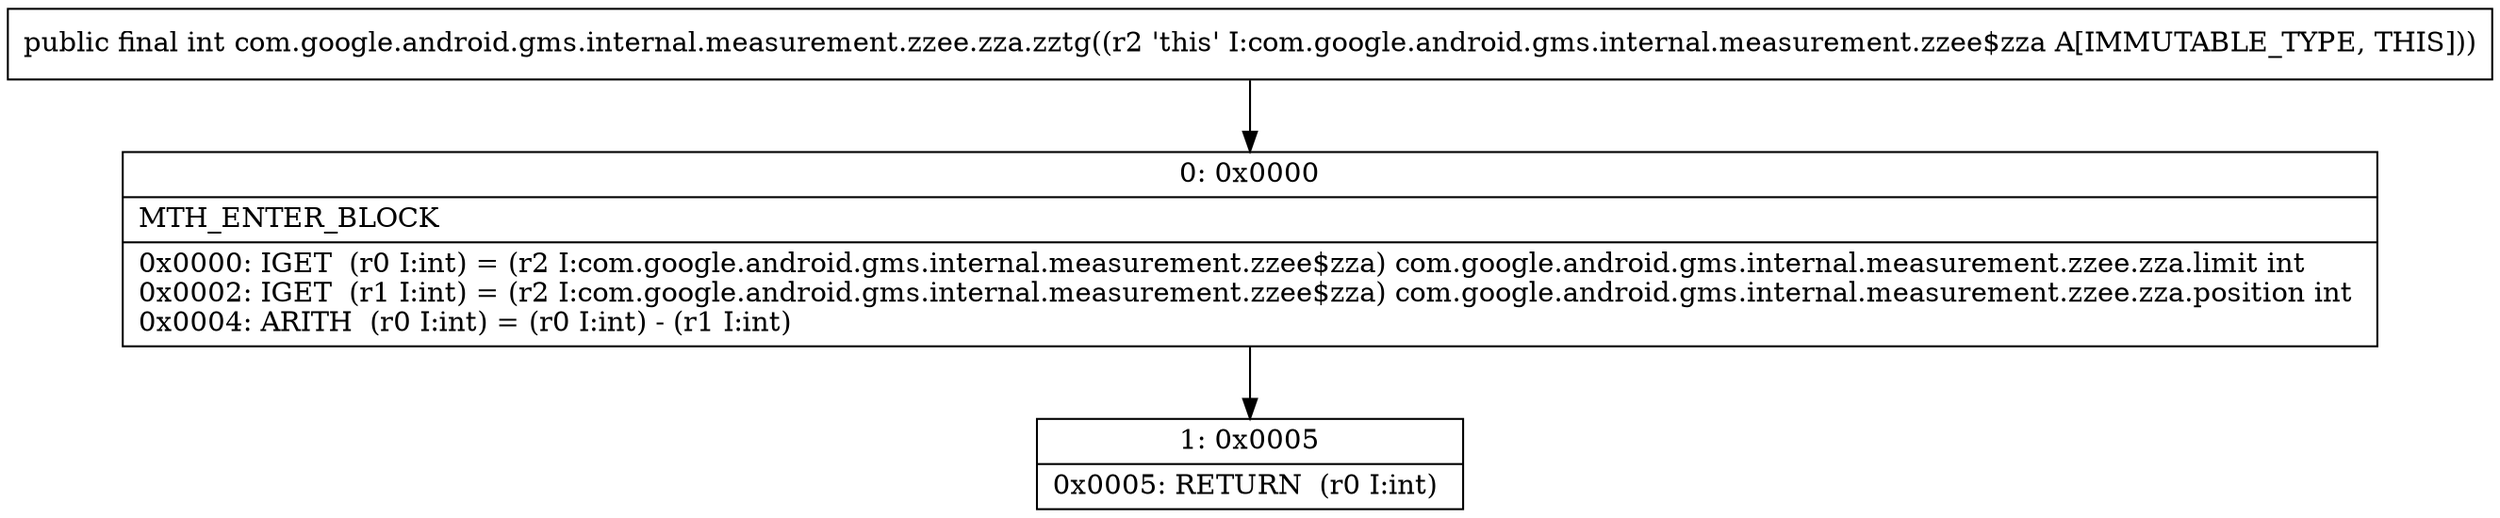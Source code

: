 digraph "CFG forcom.google.android.gms.internal.measurement.zzee.zza.zztg()I" {
Node_0 [shape=record,label="{0\:\ 0x0000|MTH_ENTER_BLOCK\l|0x0000: IGET  (r0 I:int) = (r2 I:com.google.android.gms.internal.measurement.zzee$zza) com.google.android.gms.internal.measurement.zzee.zza.limit int \l0x0002: IGET  (r1 I:int) = (r2 I:com.google.android.gms.internal.measurement.zzee$zza) com.google.android.gms.internal.measurement.zzee.zza.position int \l0x0004: ARITH  (r0 I:int) = (r0 I:int) \- (r1 I:int) \l}"];
Node_1 [shape=record,label="{1\:\ 0x0005|0x0005: RETURN  (r0 I:int) \l}"];
MethodNode[shape=record,label="{public final int com.google.android.gms.internal.measurement.zzee.zza.zztg((r2 'this' I:com.google.android.gms.internal.measurement.zzee$zza A[IMMUTABLE_TYPE, THIS])) }"];
MethodNode -> Node_0;
Node_0 -> Node_1;
}

